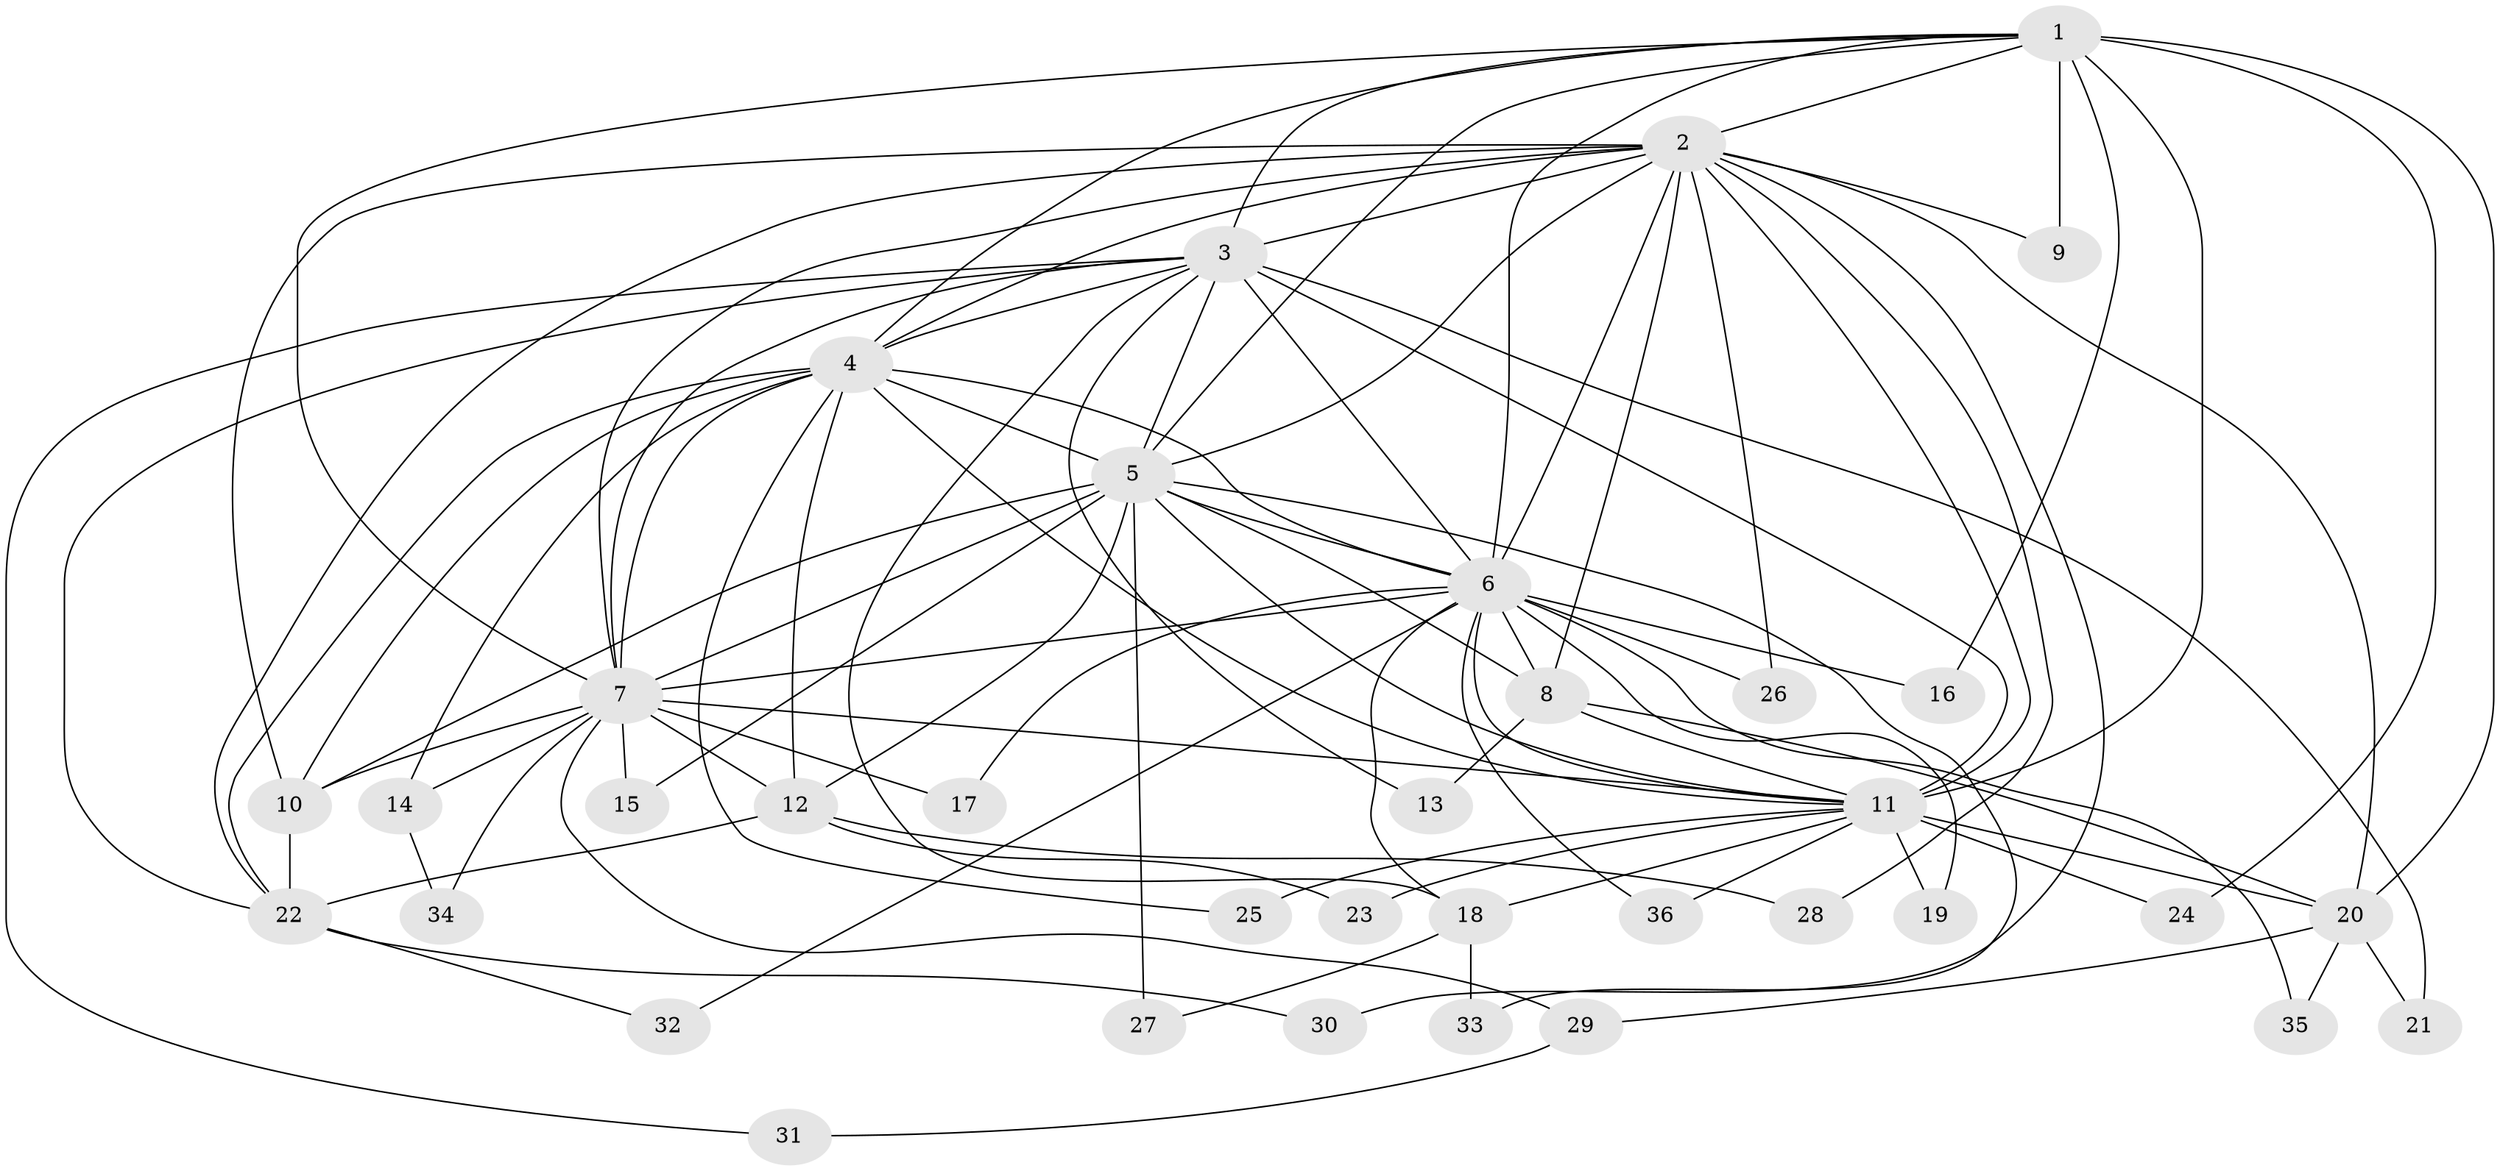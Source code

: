 // original degree distribution, {15: 0.028169014084507043, 17: 0.028169014084507043, 16: 0.028169014084507043, 24: 0.014084507042253521, 23: 0.014084507042253521, 19: 0.014084507042253521, 18: 0.014084507042253521, 5: 0.04225352112676056, 2: 0.6056338028169014, 3: 0.14084507042253522, 4: 0.056338028169014086, 7: 0.014084507042253521}
// Generated by graph-tools (version 1.1) at 2025/49/03/04/25 22:49:36]
// undirected, 36 vertices, 95 edges
graph export_dot {
  node [color=gray90,style=filled];
  1;
  2;
  3;
  4;
  5;
  6;
  7;
  8;
  9;
  10;
  11;
  12;
  13;
  14;
  15;
  16;
  17;
  18;
  19;
  20;
  21;
  22;
  23;
  24;
  25;
  26;
  27;
  28;
  29;
  30;
  31;
  32;
  33;
  34;
  35;
  36;
  1 -- 2 [weight=4.0];
  1 -- 3 [weight=2.0];
  1 -- 4 [weight=4.0];
  1 -- 5 [weight=3.0];
  1 -- 6 [weight=2.0];
  1 -- 7 [weight=2.0];
  1 -- 9 [weight=1.0];
  1 -- 11 [weight=14.0];
  1 -- 16 [weight=1.0];
  1 -- 20 [weight=1.0];
  1 -- 24 [weight=1.0];
  2 -- 3 [weight=2.0];
  2 -- 4 [weight=4.0];
  2 -- 5 [weight=2.0];
  2 -- 6 [weight=3.0];
  2 -- 7 [weight=2.0];
  2 -- 8 [weight=1.0];
  2 -- 9 [weight=2.0];
  2 -- 10 [weight=1.0];
  2 -- 11 [weight=4.0];
  2 -- 20 [weight=1.0];
  2 -- 22 [weight=1.0];
  2 -- 26 [weight=2.0];
  2 -- 28 [weight=1.0];
  2 -- 30 [weight=1.0];
  3 -- 4 [weight=2.0];
  3 -- 5 [weight=1.0];
  3 -- 6 [weight=2.0];
  3 -- 7 [weight=1.0];
  3 -- 11 [weight=1.0];
  3 -- 13 [weight=1.0];
  3 -- 18 [weight=1.0];
  3 -- 21 [weight=1.0];
  3 -- 22 [weight=1.0];
  3 -- 31 [weight=1.0];
  4 -- 5 [weight=2.0];
  4 -- 6 [weight=2.0];
  4 -- 7 [weight=3.0];
  4 -- 10 [weight=1.0];
  4 -- 11 [weight=1.0];
  4 -- 12 [weight=5.0];
  4 -- 14 [weight=1.0];
  4 -- 22 [weight=1.0];
  4 -- 25 [weight=1.0];
  5 -- 6 [weight=1.0];
  5 -- 7 [weight=1.0];
  5 -- 8 [weight=1.0];
  5 -- 10 [weight=1.0];
  5 -- 11 [weight=1.0];
  5 -- 12 [weight=1.0];
  5 -- 15 [weight=1.0];
  5 -- 27 [weight=1.0];
  5 -- 33 [weight=1.0];
  6 -- 7 [weight=1.0];
  6 -- 8 [weight=1.0];
  6 -- 11 [weight=1.0];
  6 -- 16 [weight=1.0];
  6 -- 17 [weight=1.0];
  6 -- 18 [weight=1.0];
  6 -- 19 [weight=1.0];
  6 -- 26 [weight=2.0];
  6 -- 32 [weight=1.0];
  6 -- 35 [weight=1.0];
  6 -- 36 [weight=1.0];
  7 -- 10 [weight=1.0];
  7 -- 11 [weight=2.0];
  7 -- 12 [weight=1.0];
  7 -- 14 [weight=1.0];
  7 -- 15 [weight=1.0];
  7 -- 17 [weight=1.0];
  7 -- 29 [weight=1.0];
  7 -- 34 [weight=1.0];
  8 -- 11 [weight=1.0];
  8 -- 13 [weight=1.0];
  8 -- 20 [weight=1.0];
  10 -- 22 [weight=1.0];
  11 -- 18 [weight=1.0];
  11 -- 19 [weight=1.0];
  11 -- 20 [weight=1.0];
  11 -- 23 [weight=1.0];
  11 -- 24 [weight=1.0];
  11 -- 25 [weight=1.0];
  11 -- 36 [weight=1.0];
  12 -- 22 [weight=1.0];
  12 -- 23 [weight=1.0];
  12 -- 28 [weight=1.0];
  14 -- 34 [weight=1.0];
  18 -- 27 [weight=1.0];
  18 -- 33 [weight=1.0];
  20 -- 21 [weight=1.0];
  20 -- 29 [weight=1.0];
  20 -- 35 [weight=1.0];
  22 -- 30 [weight=1.0];
  22 -- 32 [weight=1.0];
  29 -- 31 [weight=1.0];
}
